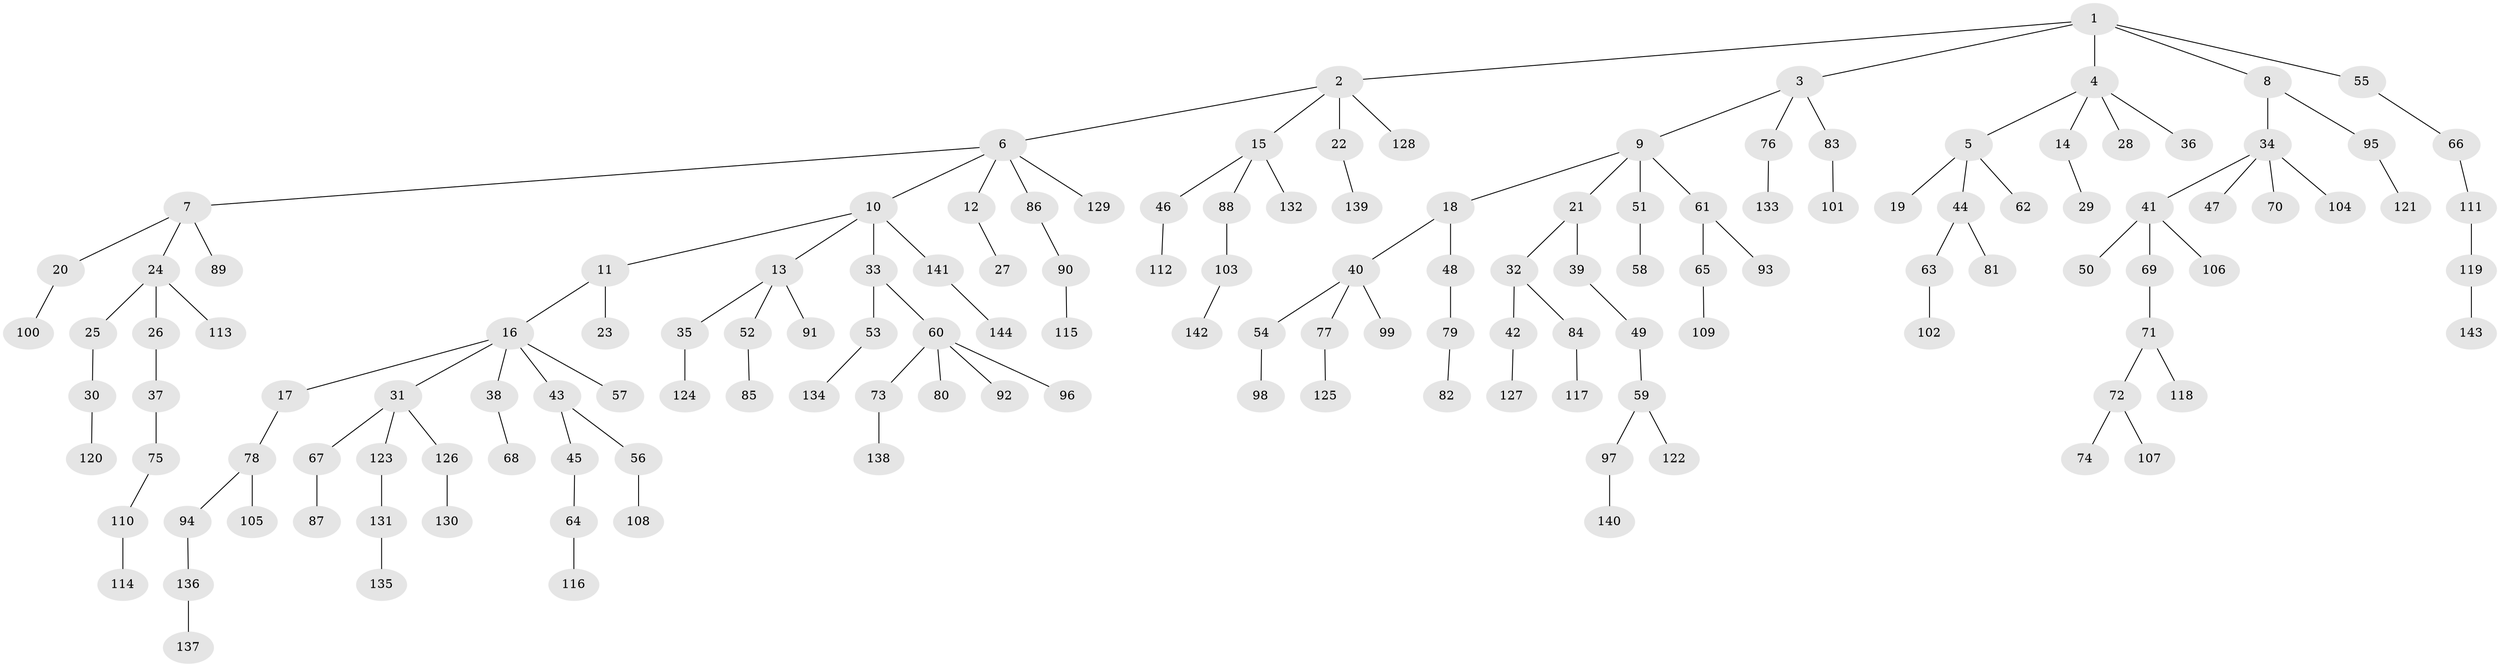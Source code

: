 // coarse degree distribution, {7: 0.010638297872340425, 5: 0.05319148936170213, 8: 0.010638297872340425, 3: 0.09574468085106383, 6: 0.02127659574468085, 2: 0.1702127659574468, 1: 0.5851063829787234, 4: 0.05319148936170213}
// Generated by graph-tools (version 1.1) at 2025/24/03/03/25 07:24:06]
// undirected, 144 vertices, 143 edges
graph export_dot {
graph [start="1"]
  node [color=gray90,style=filled];
  1;
  2;
  3;
  4;
  5;
  6;
  7;
  8;
  9;
  10;
  11;
  12;
  13;
  14;
  15;
  16;
  17;
  18;
  19;
  20;
  21;
  22;
  23;
  24;
  25;
  26;
  27;
  28;
  29;
  30;
  31;
  32;
  33;
  34;
  35;
  36;
  37;
  38;
  39;
  40;
  41;
  42;
  43;
  44;
  45;
  46;
  47;
  48;
  49;
  50;
  51;
  52;
  53;
  54;
  55;
  56;
  57;
  58;
  59;
  60;
  61;
  62;
  63;
  64;
  65;
  66;
  67;
  68;
  69;
  70;
  71;
  72;
  73;
  74;
  75;
  76;
  77;
  78;
  79;
  80;
  81;
  82;
  83;
  84;
  85;
  86;
  87;
  88;
  89;
  90;
  91;
  92;
  93;
  94;
  95;
  96;
  97;
  98;
  99;
  100;
  101;
  102;
  103;
  104;
  105;
  106;
  107;
  108;
  109;
  110;
  111;
  112;
  113;
  114;
  115;
  116;
  117;
  118;
  119;
  120;
  121;
  122;
  123;
  124;
  125;
  126;
  127;
  128;
  129;
  130;
  131;
  132;
  133;
  134;
  135;
  136;
  137;
  138;
  139;
  140;
  141;
  142;
  143;
  144;
  1 -- 2;
  1 -- 3;
  1 -- 4;
  1 -- 8;
  1 -- 55;
  2 -- 6;
  2 -- 15;
  2 -- 22;
  2 -- 128;
  3 -- 9;
  3 -- 76;
  3 -- 83;
  4 -- 5;
  4 -- 14;
  4 -- 28;
  4 -- 36;
  5 -- 19;
  5 -- 44;
  5 -- 62;
  6 -- 7;
  6 -- 10;
  6 -- 12;
  6 -- 86;
  6 -- 129;
  7 -- 20;
  7 -- 24;
  7 -- 89;
  8 -- 34;
  8 -- 95;
  9 -- 18;
  9 -- 21;
  9 -- 51;
  9 -- 61;
  10 -- 11;
  10 -- 13;
  10 -- 33;
  10 -- 141;
  11 -- 16;
  11 -- 23;
  12 -- 27;
  13 -- 35;
  13 -- 52;
  13 -- 91;
  14 -- 29;
  15 -- 46;
  15 -- 88;
  15 -- 132;
  16 -- 17;
  16 -- 31;
  16 -- 38;
  16 -- 43;
  16 -- 57;
  17 -- 78;
  18 -- 40;
  18 -- 48;
  20 -- 100;
  21 -- 32;
  21 -- 39;
  22 -- 139;
  24 -- 25;
  24 -- 26;
  24 -- 113;
  25 -- 30;
  26 -- 37;
  30 -- 120;
  31 -- 67;
  31 -- 123;
  31 -- 126;
  32 -- 42;
  32 -- 84;
  33 -- 53;
  33 -- 60;
  34 -- 41;
  34 -- 47;
  34 -- 70;
  34 -- 104;
  35 -- 124;
  37 -- 75;
  38 -- 68;
  39 -- 49;
  40 -- 54;
  40 -- 77;
  40 -- 99;
  41 -- 50;
  41 -- 69;
  41 -- 106;
  42 -- 127;
  43 -- 45;
  43 -- 56;
  44 -- 63;
  44 -- 81;
  45 -- 64;
  46 -- 112;
  48 -- 79;
  49 -- 59;
  51 -- 58;
  52 -- 85;
  53 -- 134;
  54 -- 98;
  55 -- 66;
  56 -- 108;
  59 -- 97;
  59 -- 122;
  60 -- 73;
  60 -- 80;
  60 -- 92;
  60 -- 96;
  61 -- 65;
  61 -- 93;
  63 -- 102;
  64 -- 116;
  65 -- 109;
  66 -- 111;
  67 -- 87;
  69 -- 71;
  71 -- 72;
  71 -- 118;
  72 -- 74;
  72 -- 107;
  73 -- 138;
  75 -- 110;
  76 -- 133;
  77 -- 125;
  78 -- 94;
  78 -- 105;
  79 -- 82;
  83 -- 101;
  84 -- 117;
  86 -- 90;
  88 -- 103;
  90 -- 115;
  94 -- 136;
  95 -- 121;
  97 -- 140;
  103 -- 142;
  110 -- 114;
  111 -- 119;
  119 -- 143;
  123 -- 131;
  126 -- 130;
  131 -- 135;
  136 -- 137;
  141 -- 144;
}
